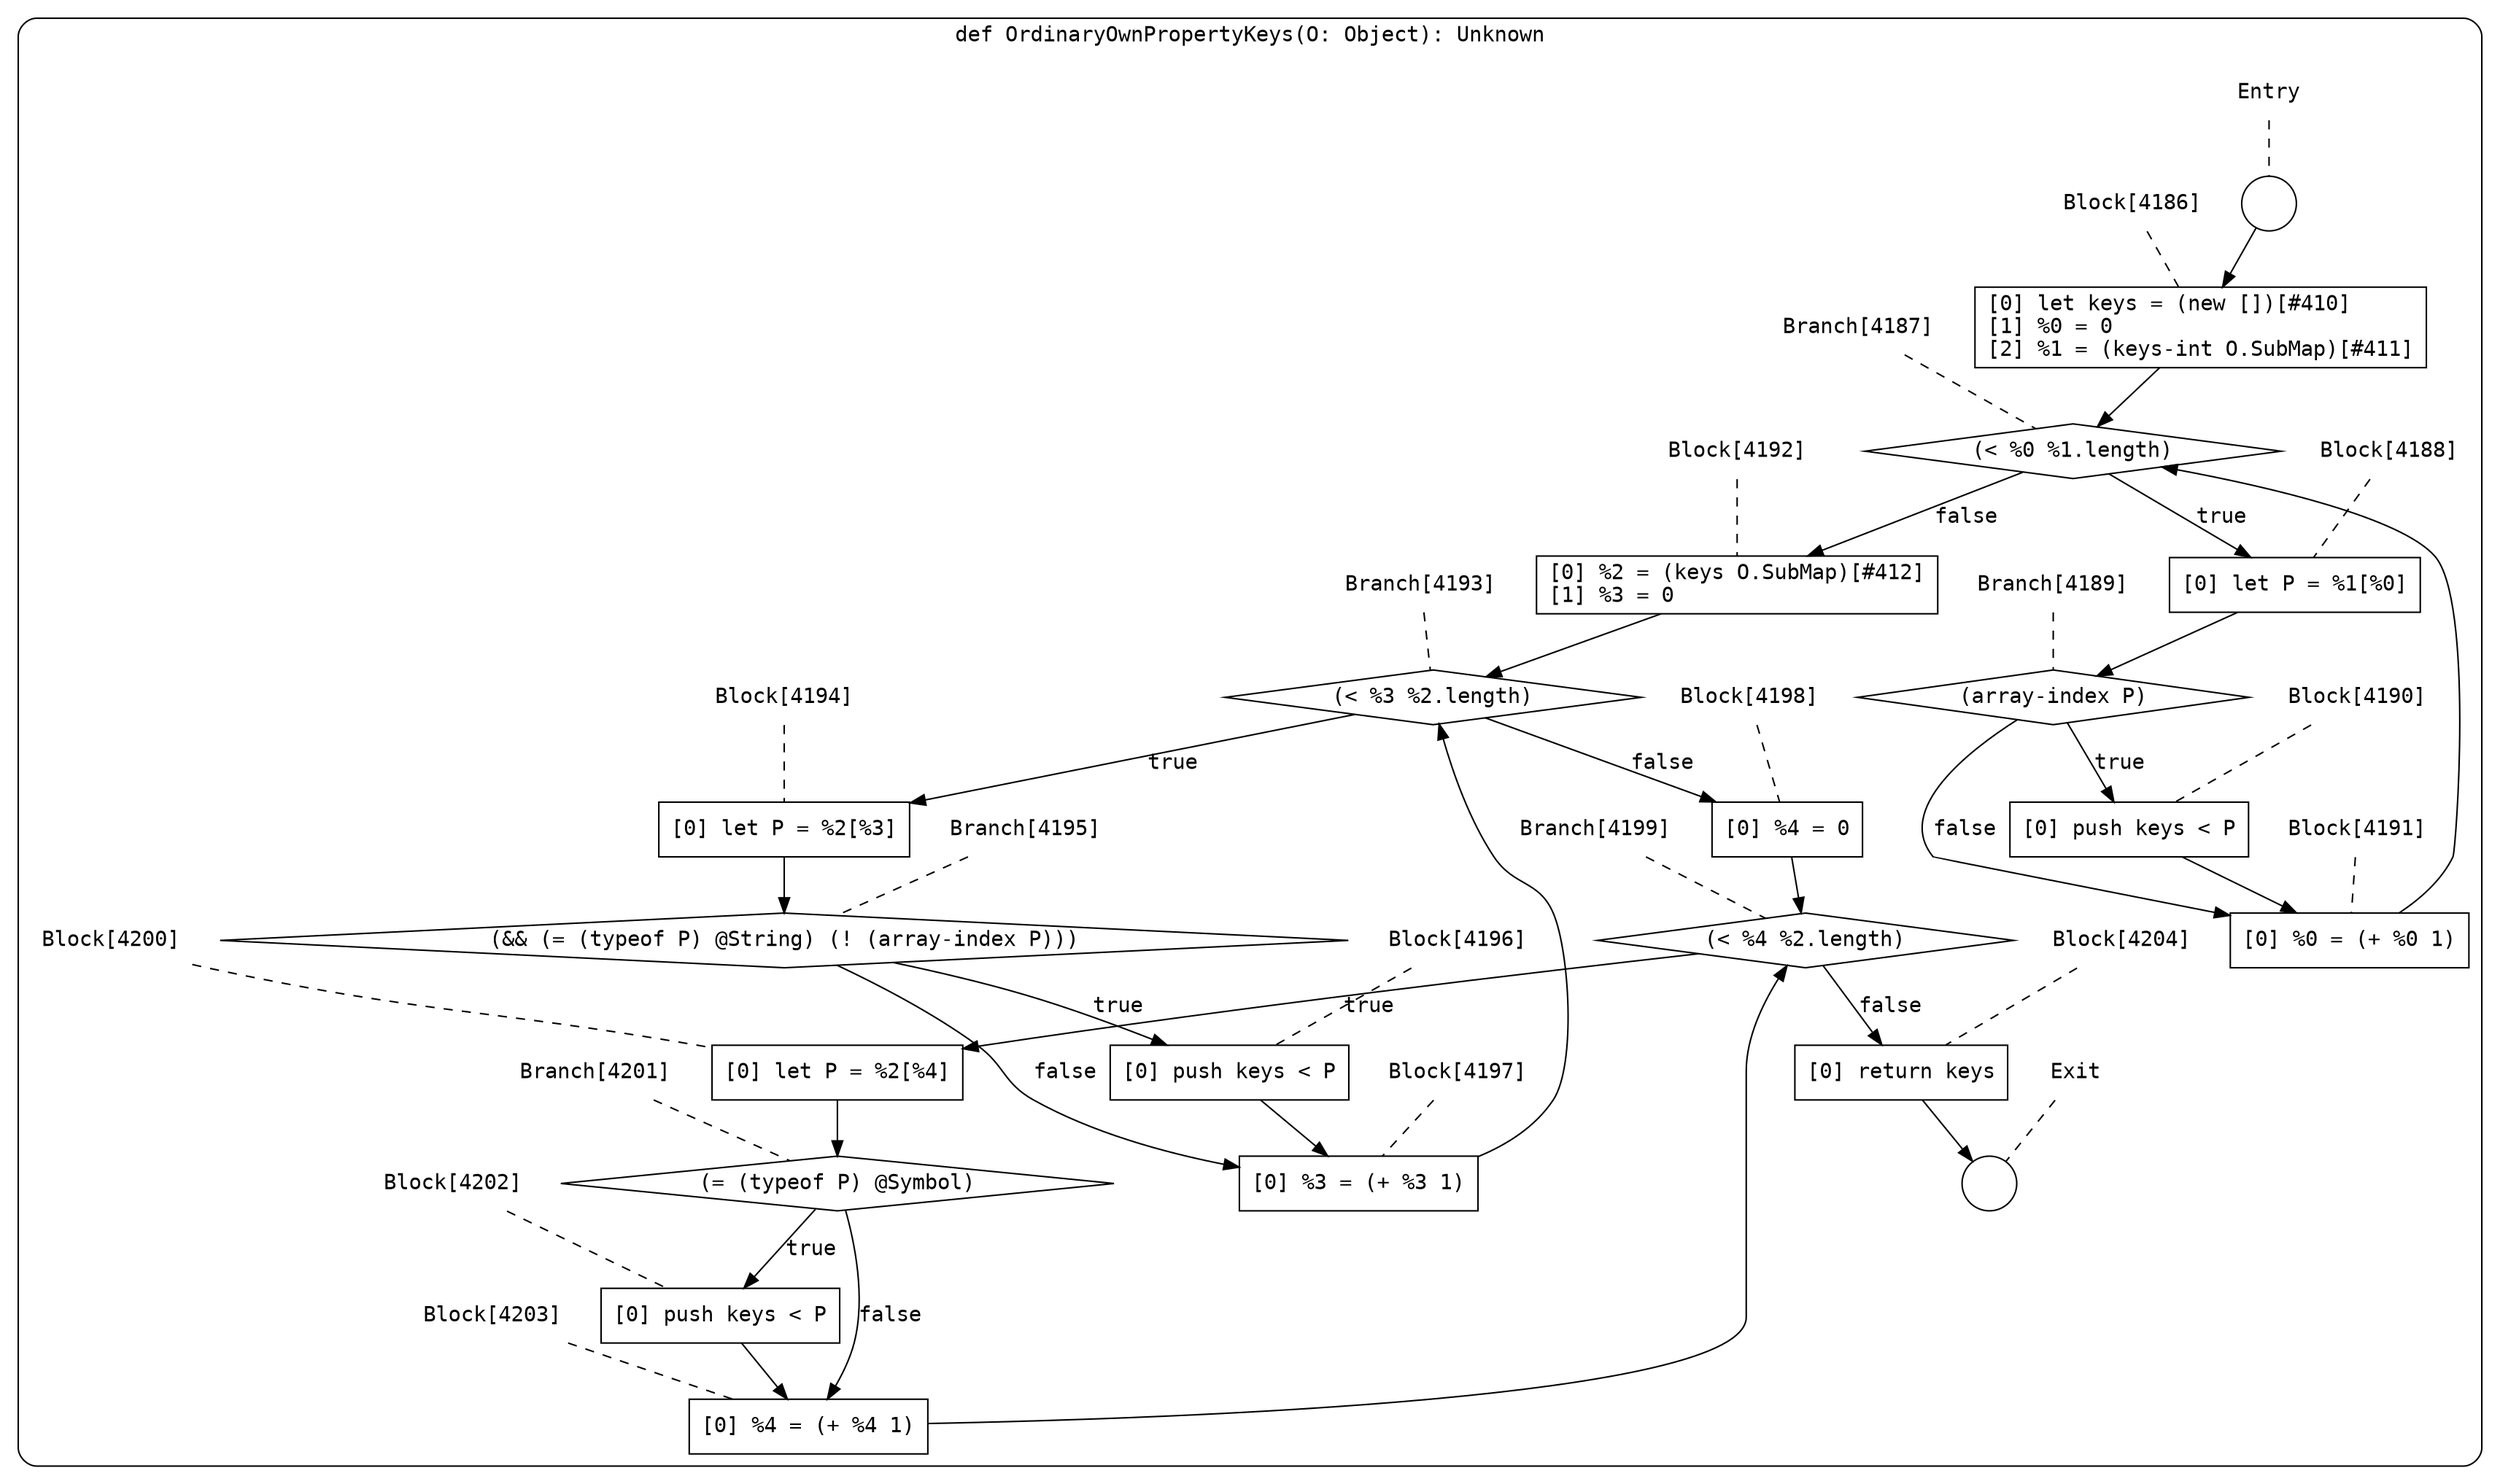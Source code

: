 digraph {
  graph [fontname = "Consolas"]
  node [fontname = "Consolas"]
  edge [fontname = "Consolas"]
  subgraph cluster1071 {
    label = "def OrdinaryOwnPropertyKeys(O: Object): Unknown"
    style = rounded
    cluster1071_entry_name [shape=none, label=<<font color="black">Entry</font>>]
    cluster1071_entry_name -> cluster1071_entry [arrowhead=none, color="black", style=dashed]
    cluster1071_entry [shape=circle label=" " color="black" fillcolor="white" style=filled]
    cluster1071_entry -> node4186 [color="black"]
    cluster1071_exit_name [shape=none, label=<<font color="black">Exit</font>>]
    cluster1071_exit_name -> cluster1071_exit [arrowhead=none, color="black", style=dashed]
    cluster1071_exit [shape=circle label=" " color="black" fillcolor="white" style=filled]
    node4186_name [shape=none, label=<<font color="black">Block[4186]</font>>]
    node4186_name -> node4186 [arrowhead=none, color="black", style=dashed]
    node4186 [shape=box, label=<<font color="black">[0] let keys = (new [])[#410]<BR ALIGN="LEFT"/>[1] %0 = 0<BR ALIGN="LEFT"/>[2] %1 = (keys-int O.SubMap)[#411]<BR ALIGN="LEFT"/></font>> color="black" fillcolor="white", style=filled]
    node4186 -> node4187 [color="black"]
    node4187_name [shape=none, label=<<font color="black">Branch[4187]</font>>]
    node4187_name -> node4187 [arrowhead=none, color="black", style=dashed]
    node4187 [shape=diamond, label=<<font color="black">(&lt; %0 %1.length)</font>> color="black" fillcolor="white", style=filled]
    node4187 -> node4188 [label=<<font color="black">true</font>> color="black"]
    node4187 -> node4192 [label=<<font color="black">false</font>> color="black"]
    node4188_name [shape=none, label=<<font color="black">Block[4188]</font>>]
    node4188_name -> node4188 [arrowhead=none, color="black", style=dashed]
    node4188 [shape=box, label=<<font color="black">[0] let P = %1[%0]<BR ALIGN="LEFT"/></font>> color="black" fillcolor="white", style=filled]
    node4188 -> node4189 [color="black"]
    node4192_name [shape=none, label=<<font color="black">Block[4192]</font>>]
    node4192_name -> node4192 [arrowhead=none, color="black", style=dashed]
    node4192 [shape=box, label=<<font color="black">[0] %2 = (keys O.SubMap)[#412]<BR ALIGN="LEFT"/>[1] %3 = 0<BR ALIGN="LEFT"/></font>> color="black" fillcolor="white", style=filled]
    node4192 -> node4193 [color="black"]
    node4189_name [shape=none, label=<<font color="black">Branch[4189]</font>>]
    node4189_name -> node4189 [arrowhead=none, color="black", style=dashed]
    node4189 [shape=diamond, label=<<font color="black">(array-index P)</font>> color="black" fillcolor="white", style=filled]
    node4189 -> node4190 [label=<<font color="black">true</font>> color="black"]
    node4189 -> node4191 [label=<<font color="black">false</font>> color="black"]
    node4193_name [shape=none, label=<<font color="black">Branch[4193]</font>>]
    node4193_name -> node4193 [arrowhead=none, color="black", style=dashed]
    node4193 [shape=diamond, label=<<font color="black">(&lt; %3 %2.length)</font>> color="black" fillcolor="white", style=filled]
    node4193 -> node4194 [label=<<font color="black">true</font>> color="black"]
    node4193 -> node4198 [label=<<font color="black">false</font>> color="black"]
    node4190_name [shape=none, label=<<font color="black">Block[4190]</font>>]
    node4190_name -> node4190 [arrowhead=none, color="black", style=dashed]
    node4190 [shape=box, label=<<font color="black">[0] push keys &lt; P<BR ALIGN="LEFT"/></font>> color="black" fillcolor="white", style=filled]
    node4190 -> node4191 [color="black"]
    node4191_name [shape=none, label=<<font color="black">Block[4191]</font>>]
    node4191_name -> node4191 [arrowhead=none, color="black", style=dashed]
    node4191 [shape=box, label=<<font color="black">[0] %0 = (+ %0 1)<BR ALIGN="LEFT"/></font>> color="black" fillcolor="white", style=filled]
    node4191 -> node4187 [color="black"]
    node4194_name [shape=none, label=<<font color="black">Block[4194]</font>>]
    node4194_name -> node4194 [arrowhead=none, color="black", style=dashed]
    node4194 [shape=box, label=<<font color="black">[0] let P = %2[%3]<BR ALIGN="LEFT"/></font>> color="black" fillcolor="white", style=filled]
    node4194 -> node4195 [color="black"]
    node4198_name [shape=none, label=<<font color="black">Block[4198]</font>>]
    node4198_name -> node4198 [arrowhead=none, color="black", style=dashed]
    node4198 [shape=box, label=<<font color="black">[0] %4 = 0<BR ALIGN="LEFT"/></font>> color="black" fillcolor="white", style=filled]
    node4198 -> node4199 [color="black"]
    node4195_name [shape=none, label=<<font color="black">Branch[4195]</font>>]
    node4195_name -> node4195 [arrowhead=none, color="black", style=dashed]
    node4195 [shape=diamond, label=<<font color="black">(&amp;&amp; (= (typeof P) @String) (! (array-index P)))</font>> color="black" fillcolor="white", style=filled]
    node4195 -> node4196 [label=<<font color="black">true</font>> color="black"]
    node4195 -> node4197 [label=<<font color="black">false</font>> color="black"]
    node4199_name [shape=none, label=<<font color="black">Branch[4199]</font>>]
    node4199_name -> node4199 [arrowhead=none, color="black", style=dashed]
    node4199 [shape=diamond, label=<<font color="black">(&lt; %4 %2.length)</font>> color="black" fillcolor="white", style=filled]
    node4199 -> node4200 [label=<<font color="black">true</font>> color="black"]
    node4199 -> node4204 [label=<<font color="black">false</font>> color="black"]
    node4196_name [shape=none, label=<<font color="black">Block[4196]</font>>]
    node4196_name -> node4196 [arrowhead=none, color="black", style=dashed]
    node4196 [shape=box, label=<<font color="black">[0] push keys &lt; P<BR ALIGN="LEFT"/></font>> color="black" fillcolor="white", style=filled]
    node4196 -> node4197 [color="black"]
    node4197_name [shape=none, label=<<font color="black">Block[4197]</font>>]
    node4197_name -> node4197 [arrowhead=none, color="black", style=dashed]
    node4197 [shape=box, label=<<font color="black">[0] %3 = (+ %3 1)<BR ALIGN="LEFT"/></font>> color="black" fillcolor="white", style=filled]
    node4197 -> node4193 [color="black"]
    node4200_name [shape=none, label=<<font color="black">Block[4200]</font>>]
    node4200_name -> node4200 [arrowhead=none, color="black", style=dashed]
    node4200 [shape=box, label=<<font color="black">[0] let P = %2[%4]<BR ALIGN="LEFT"/></font>> color="black" fillcolor="white", style=filled]
    node4200 -> node4201 [color="black"]
    node4204_name [shape=none, label=<<font color="black">Block[4204]</font>>]
    node4204_name -> node4204 [arrowhead=none, color="black", style=dashed]
    node4204 [shape=box, label=<<font color="black">[0] return keys<BR ALIGN="LEFT"/></font>> color="black" fillcolor="white", style=filled]
    node4204 -> cluster1071_exit [color="black"]
    node4201_name [shape=none, label=<<font color="black">Branch[4201]</font>>]
    node4201_name -> node4201 [arrowhead=none, color="black", style=dashed]
    node4201 [shape=diamond, label=<<font color="black">(= (typeof P) @Symbol)</font>> color="black" fillcolor="white", style=filled]
    node4201 -> node4202 [label=<<font color="black">true</font>> color="black"]
    node4201 -> node4203 [label=<<font color="black">false</font>> color="black"]
    node4202_name [shape=none, label=<<font color="black">Block[4202]</font>>]
    node4202_name -> node4202 [arrowhead=none, color="black", style=dashed]
    node4202 [shape=box, label=<<font color="black">[0] push keys &lt; P<BR ALIGN="LEFT"/></font>> color="black" fillcolor="white", style=filled]
    node4202 -> node4203 [color="black"]
    node4203_name [shape=none, label=<<font color="black">Block[4203]</font>>]
    node4203_name -> node4203 [arrowhead=none, color="black", style=dashed]
    node4203 [shape=box, label=<<font color="black">[0] %4 = (+ %4 1)<BR ALIGN="LEFT"/></font>> color="black" fillcolor="white", style=filled]
    node4203 -> node4199 [color="black"]
  }
}